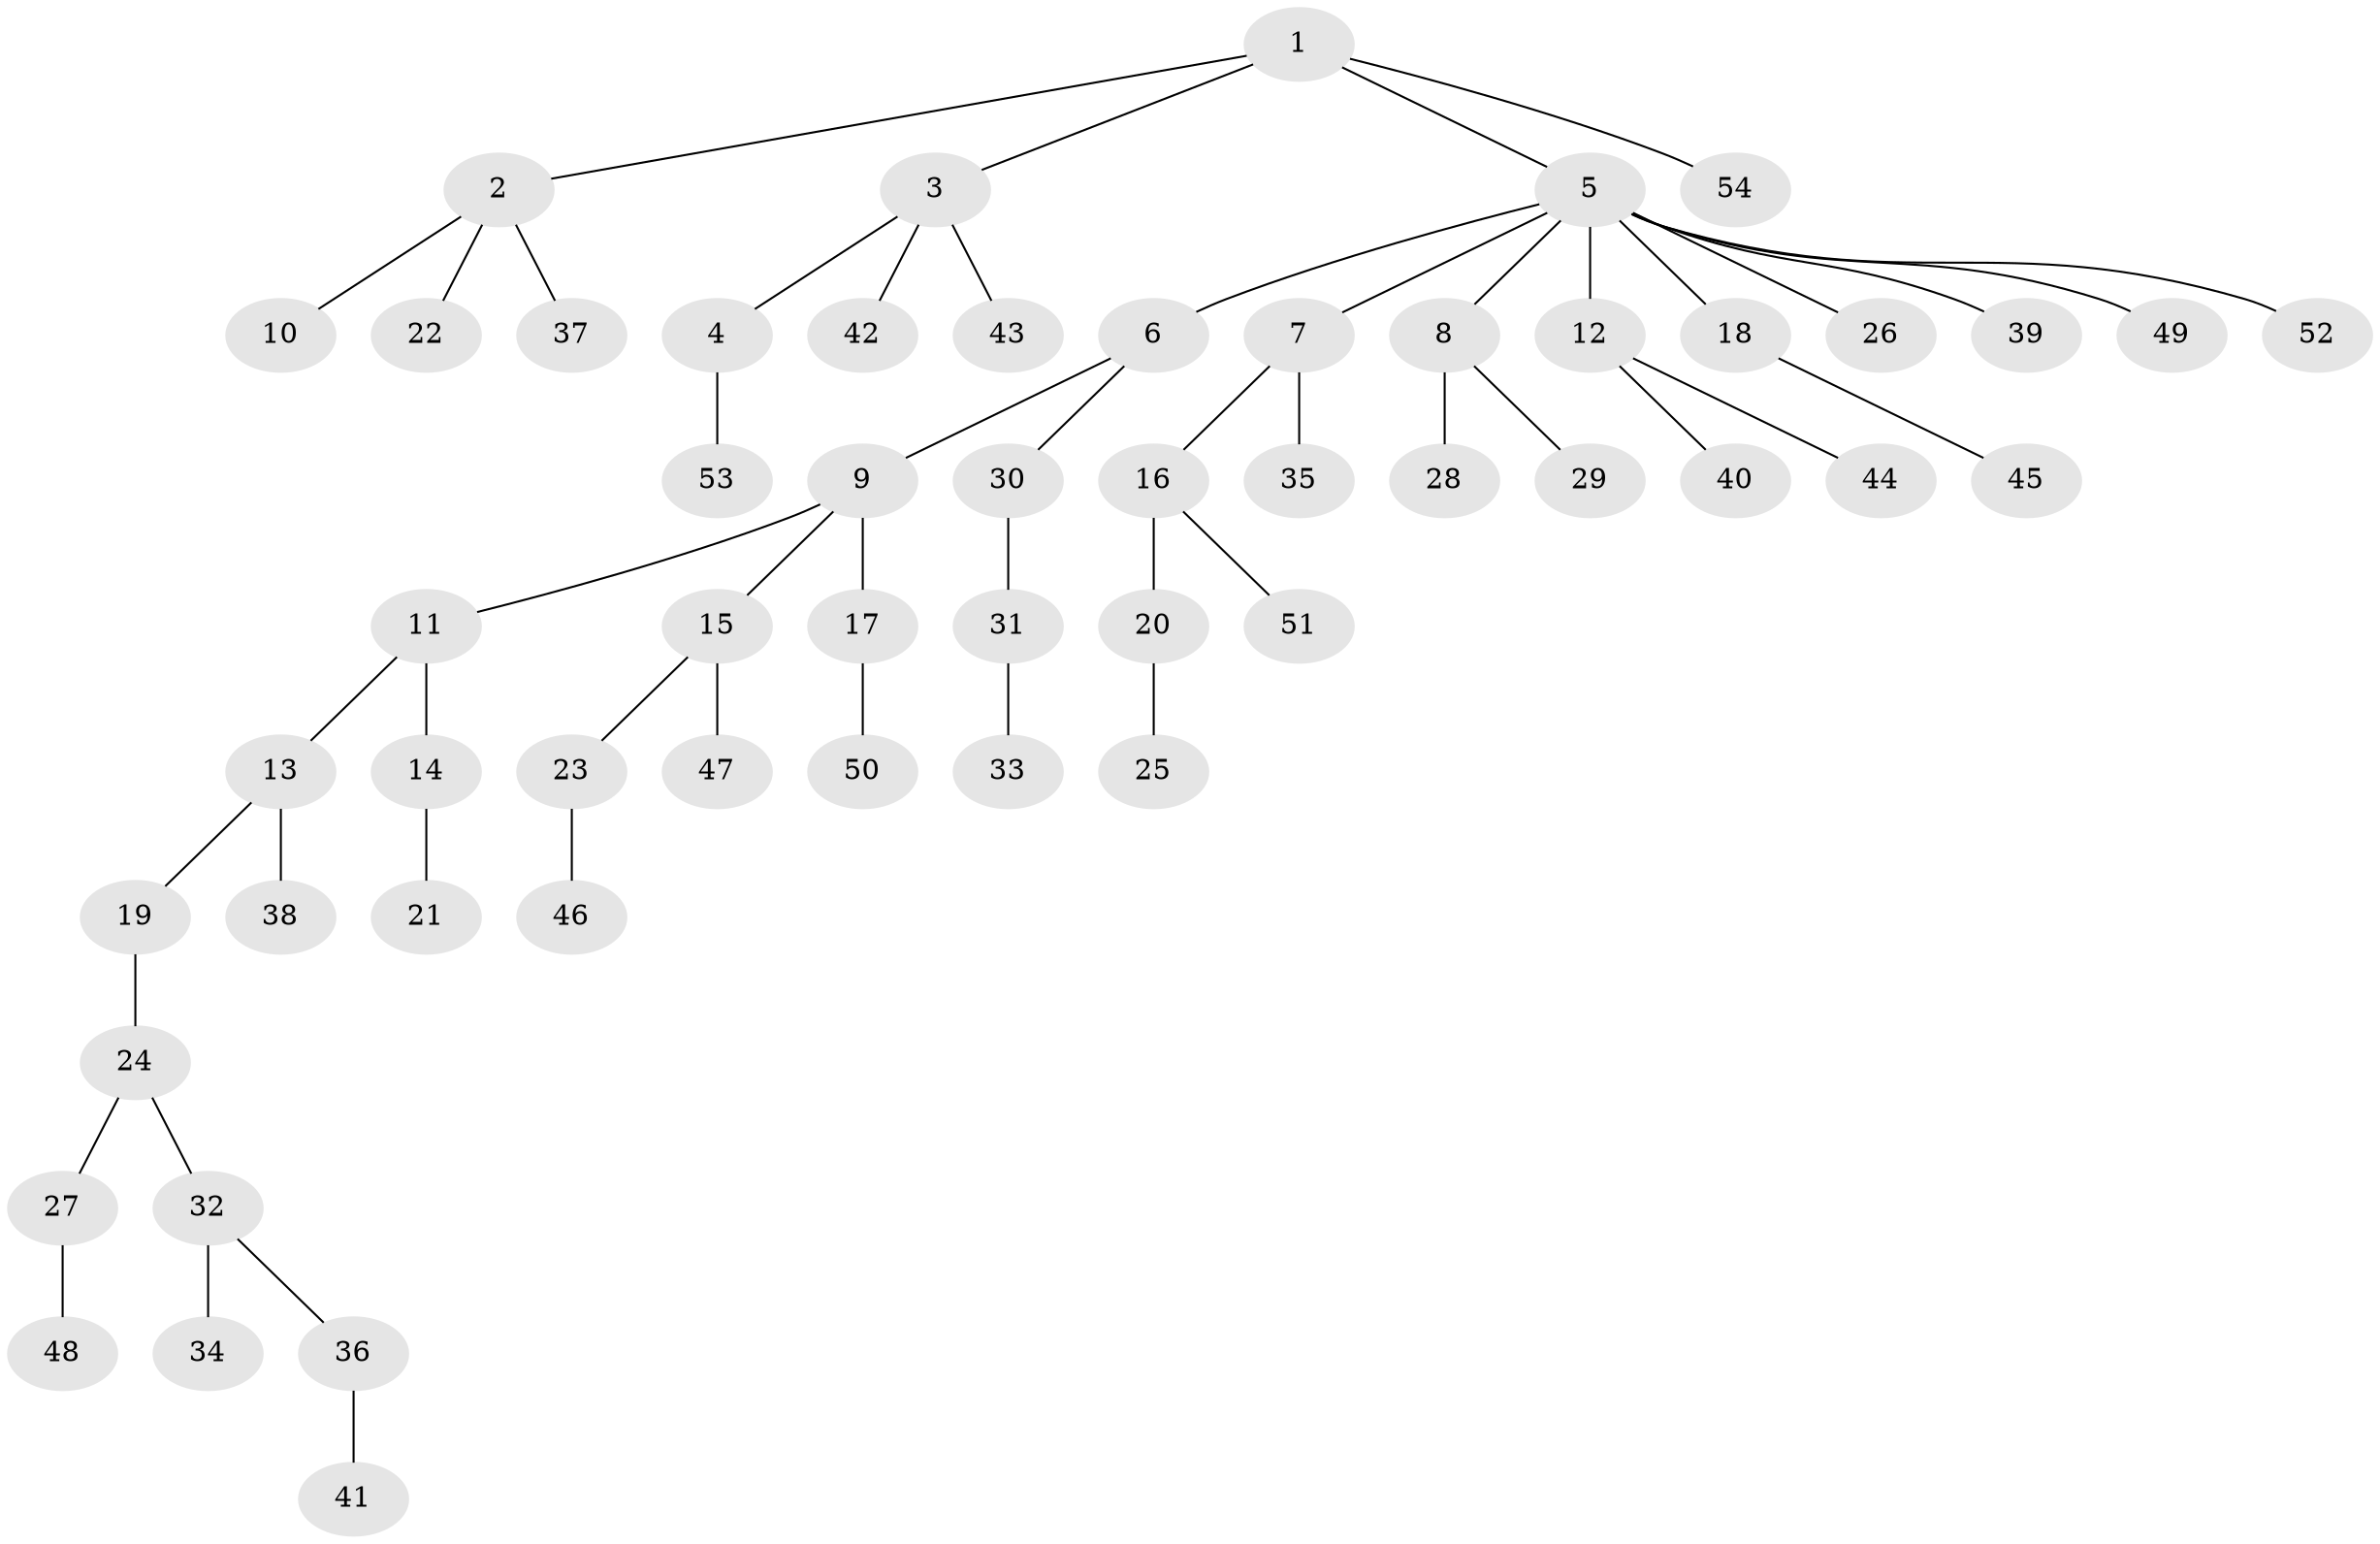 // Generated by graph-tools (version 1.1) at 2025/36/03/09/25 02:36:43]
// undirected, 54 vertices, 53 edges
graph export_dot {
graph [start="1"]
  node [color=gray90,style=filled];
  1;
  2;
  3;
  4;
  5;
  6;
  7;
  8;
  9;
  10;
  11;
  12;
  13;
  14;
  15;
  16;
  17;
  18;
  19;
  20;
  21;
  22;
  23;
  24;
  25;
  26;
  27;
  28;
  29;
  30;
  31;
  32;
  33;
  34;
  35;
  36;
  37;
  38;
  39;
  40;
  41;
  42;
  43;
  44;
  45;
  46;
  47;
  48;
  49;
  50;
  51;
  52;
  53;
  54;
  1 -- 2;
  1 -- 3;
  1 -- 5;
  1 -- 54;
  2 -- 10;
  2 -- 22;
  2 -- 37;
  3 -- 4;
  3 -- 42;
  3 -- 43;
  4 -- 53;
  5 -- 6;
  5 -- 7;
  5 -- 8;
  5 -- 12;
  5 -- 18;
  5 -- 26;
  5 -- 39;
  5 -- 49;
  5 -- 52;
  6 -- 9;
  6 -- 30;
  7 -- 16;
  7 -- 35;
  8 -- 28;
  8 -- 29;
  9 -- 11;
  9 -- 15;
  9 -- 17;
  11 -- 13;
  11 -- 14;
  12 -- 40;
  12 -- 44;
  13 -- 19;
  13 -- 38;
  14 -- 21;
  15 -- 23;
  15 -- 47;
  16 -- 20;
  16 -- 51;
  17 -- 50;
  18 -- 45;
  19 -- 24;
  20 -- 25;
  23 -- 46;
  24 -- 27;
  24 -- 32;
  27 -- 48;
  30 -- 31;
  31 -- 33;
  32 -- 34;
  32 -- 36;
  36 -- 41;
}
